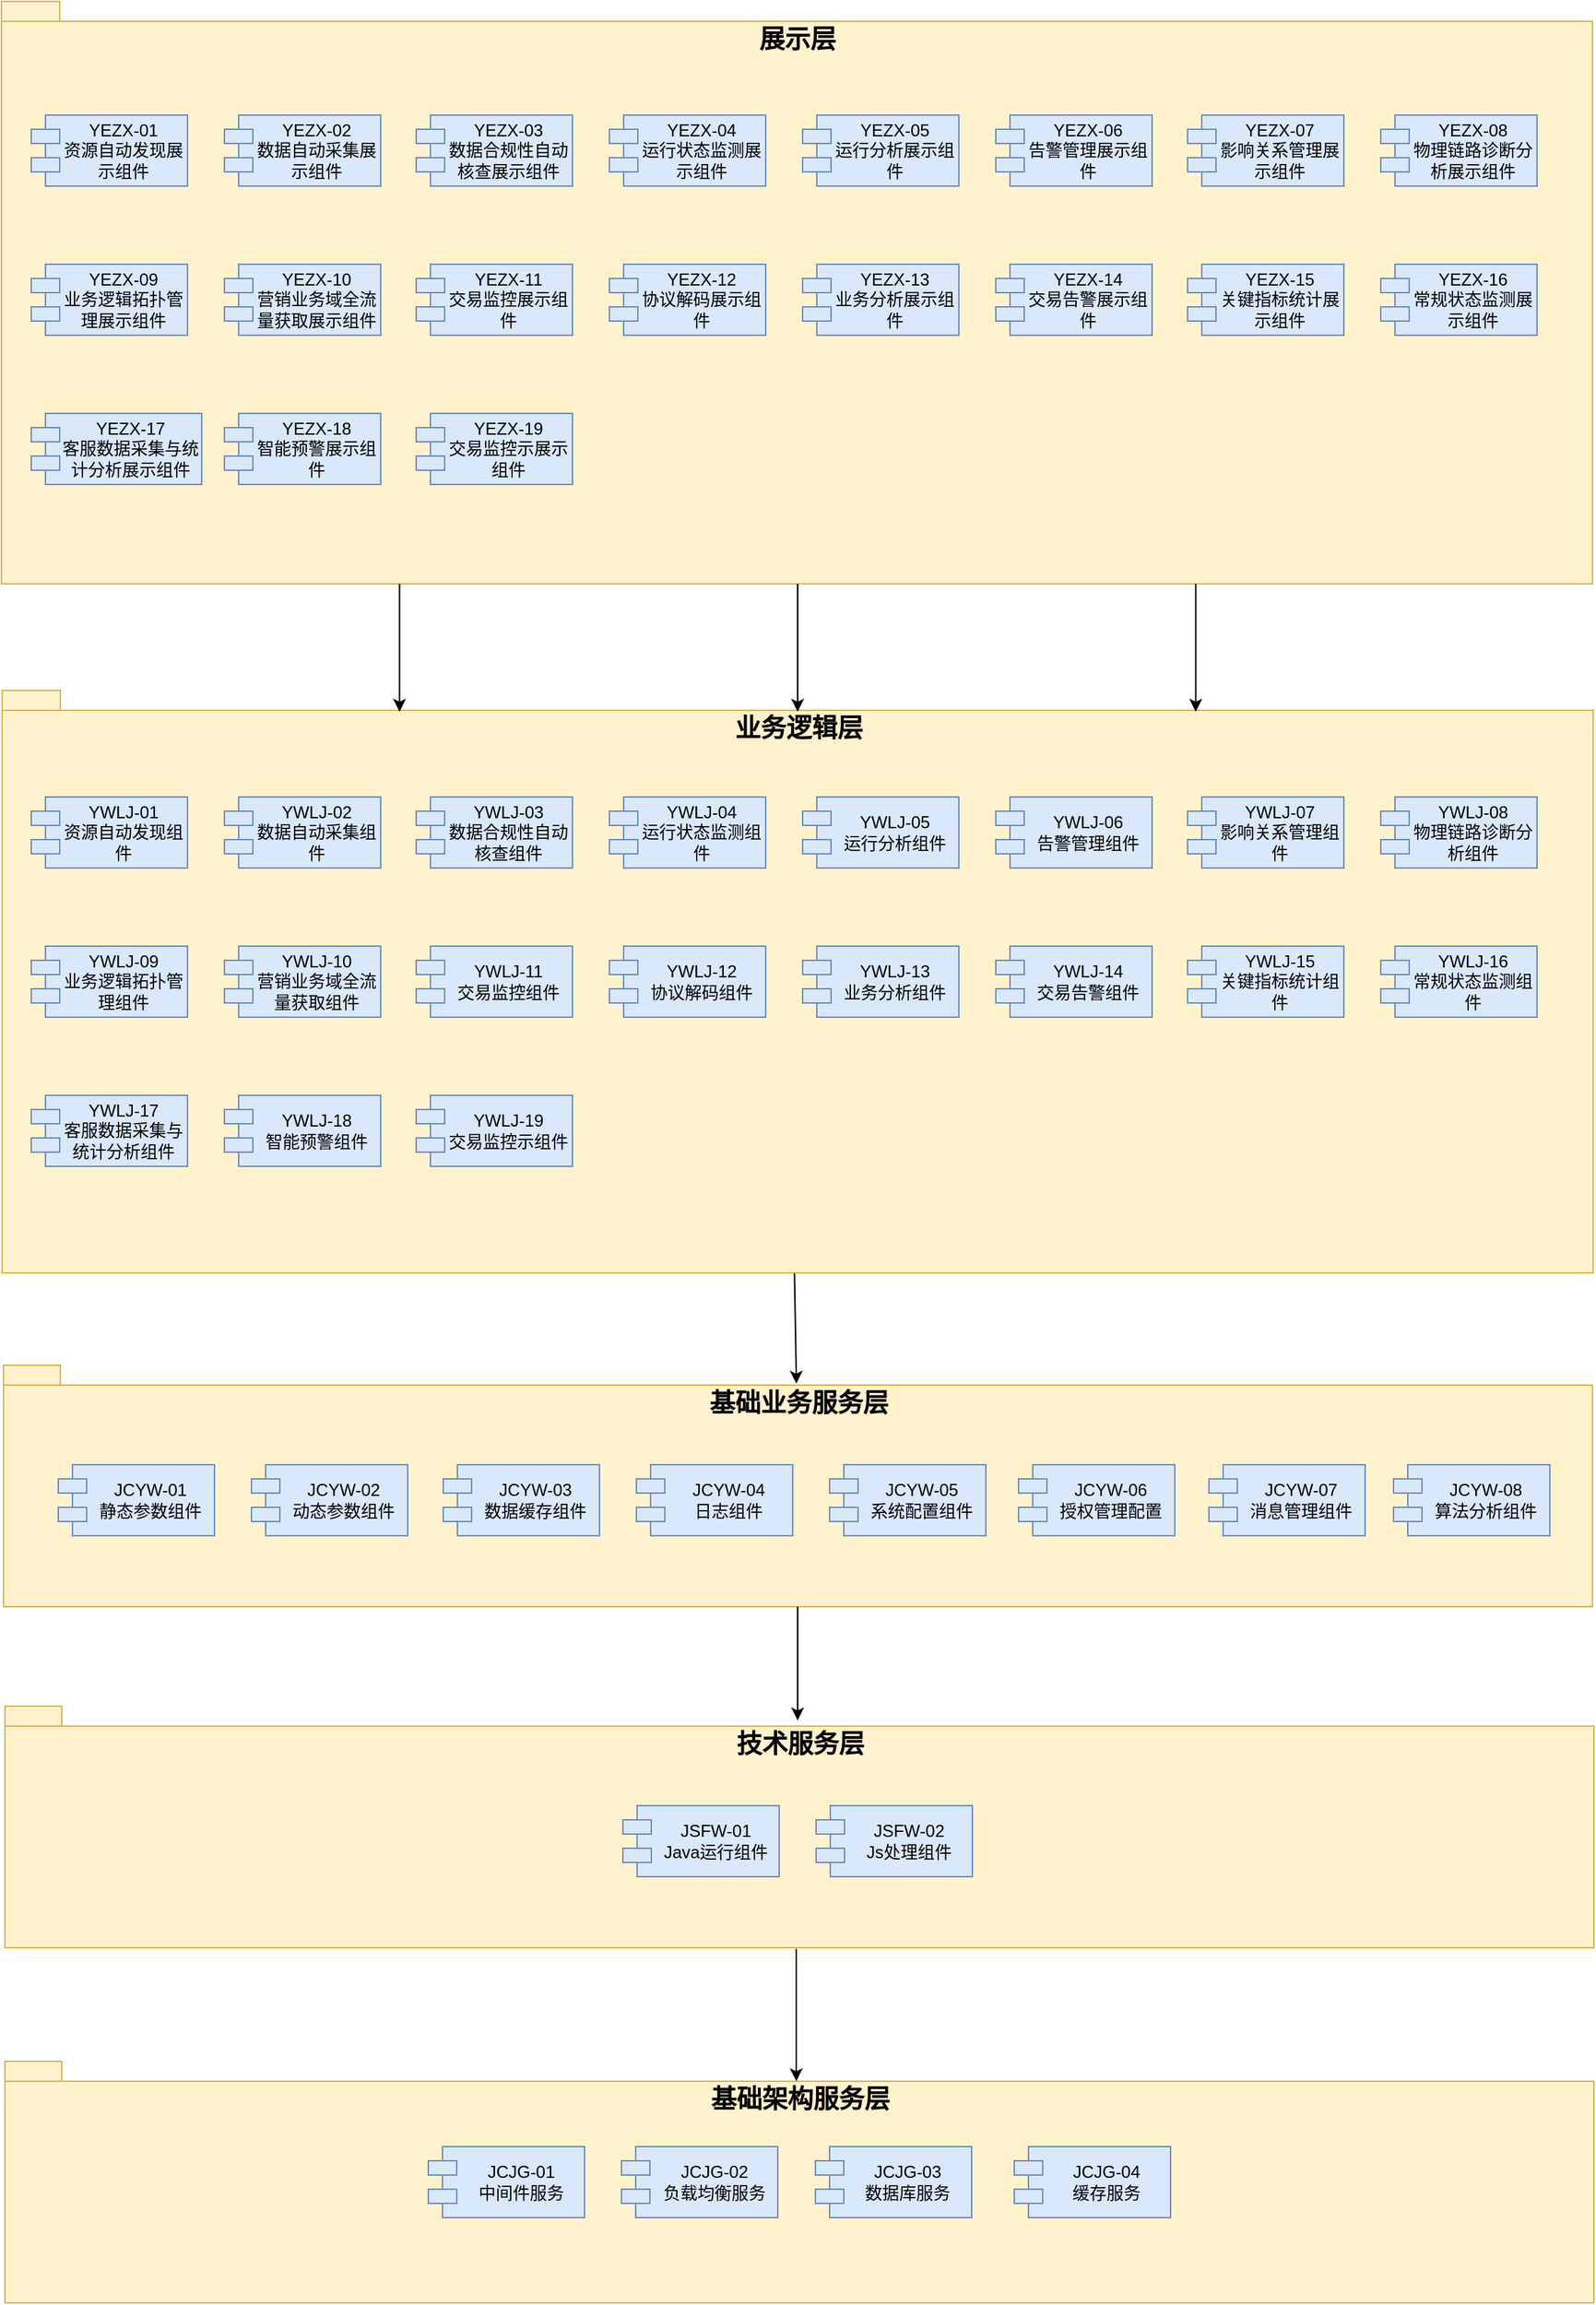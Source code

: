 <mxfile version="20.2.3" type="github">
  <diagram id="-nUlbiPWIa_YUagmwYu6" name="第 1 页">
    <mxGraphModel dx="2062" dy="1058" grid="1" gridSize="10" guides="1" tooltips="1" connect="1" arrows="1" fold="1" page="1" pageScale="1" pageWidth="1200" pageHeight="1920" math="0" shadow="0">
      <root>
        <mxCell id="0" />
        <mxCell id="1" parent="0" />
        <mxCell id="xfbAxuXr3Si1YzYXhxK_-109" value="基础架构服务层" style="shape=folder;fontStyle=1;spacingTop=10;tabWidth=40;tabHeight=14;tabPosition=left;html=1;fontSize=18;verticalAlign=top;fillColor=#fff2cc;strokeColor=#d6b656;" parent="1" vertex="1">
          <mxGeometry x="42.5" y="1470" width="1118.5" height="170" as="geometry" />
        </mxCell>
        <mxCell id="xfbAxuXr3Si1YzYXhxK_-108" value="技术服务层" style="shape=folder;fontStyle=1;spacingTop=10;tabWidth=40;tabHeight=14;tabPosition=left;html=1;fontSize=18;verticalAlign=top;fillColor=#fff2cc;strokeColor=#d6b656;" parent="1" vertex="1">
          <mxGeometry x="42.5" y="1220" width="1118.5" height="170" as="geometry" />
        </mxCell>
        <mxCell id="xfbAxuXr3Si1YzYXhxK_-104" value="基础业务服务层" style="shape=folder;fontStyle=1;spacingTop=10;tabWidth=40;tabHeight=14;tabPosition=left;html=1;fontSize=18;verticalAlign=top;fillColor=#fff2cc;strokeColor=#d6b656;" parent="1" vertex="1">
          <mxGeometry x="41.5" y="980" width="1118.5" height="170" as="geometry" />
        </mxCell>
        <mxCell id="xfbAxuXr3Si1YzYXhxK_-103" value="业务逻辑层" style="shape=folder;fontStyle=1;spacingTop=10;tabWidth=40;tabHeight=14;tabPosition=left;html=1;fontSize=18;verticalAlign=top;fillColor=#fff2cc;strokeColor=#d6b656;" parent="1" vertex="1">
          <mxGeometry x="40.5" y="505" width="1120" height="410" as="geometry" />
        </mxCell>
        <mxCell id="xfbAxuXr3Si1YzYXhxK_-101" value="展示层" style="shape=folder;fontStyle=1;spacingTop=10;tabWidth=40;tabHeight=14;tabPosition=left;html=1;fontSize=18;verticalAlign=top;fillColor=#fff2cc;strokeColor=#d6b656;" parent="1" vertex="1">
          <mxGeometry x="40" y="20" width="1120" height="410" as="geometry" />
        </mxCell>
        <mxCell id="xfbAxuXr3Si1YzYXhxK_-96" style="edgeStyle=orthogonalEdgeStyle;rounded=0;orthogonalLoop=1;jettySize=auto;html=1;exitX=0.5;exitY=1;exitDx=0;exitDy=0;entryX=0.5;entryY=0;entryDx=0;entryDy=0;fontSize=16;" parent="1" edge="1">
          <mxGeometry relative="1" as="geometry">
            <mxPoint x="600.5" y="1150" as="sourcePoint" />
            <mxPoint x="600.5" y="1230" as="targetPoint" />
          </mxGeometry>
        </mxCell>
        <mxCell id="xfbAxuXr3Si1YzYXhxK_-35" value="YWLJ-01&#xa;资源自动发现组件" style="shape=module;align=center;spacingLeft=20;align=center;verticalAlign=middle;whiteSpace=wrap;labelPosition=center;verticalLabelPosition=middle;fillColor=#dae8fc;strokeColor=#6c8ebf;" parent="1" vertex="1">
          <mxGeometry x="61" y="580" width="110" height="50" as="geometry" />
        </mxCell>
        <mxCell id="xfbAxuXr3Si1YzYXhxK_-36" value="YWLJ-02&#xa;数据自动采集组件" style="shape=module;align=center;spacingLeft=20;align=center;verticalAlign=middle;whiteSpace=wrap;labelPosition=center;verticalLabelPosition=middle;fillColor=#dae8fc;strokeColor=#6c8ebf;" parent="1" vertex="1">
          <mxGeometry x="197" y="580" width="110" height="50" as="geometry" />
        </mxCell>
        <mxCell id="xfbAxuXr3Si1YzYXhxK_-37" value="YWLJ-03&#xa;数据合规性自动核查组件" style="shape=module;align=center;spacingLeft=20;align=center;verticalAlign=middle;whiteSpace=wrap;labelPosition=center;verticalLabelPosition=middle;fillColor=#dae8fc;strokeColor=#6c8ebf;" parent="1" vertex="1">
          <mxGeometry x="332" y="580" width="110" height="50" as="geometry" />
        </mxCell>
        <mxCell id="xfbAxuXr3Si1YzYXhxK_-38" value="YWLJ-04&#xa;运行状态监测组件" style="shape=module;align=center;spacingLeft=20;align=center;verticalAlign=middle;whiteSpace=wrap;labelPosition=center;verticalLabelPosition=middle;fillColor=#dae8fc;strokeColor=#6c8ebf;" parent="1" vertex="1">
          <mxGeometry x="468" y="580" width="110" height="50" as="geometry" />
        </mxCell>
        <mxCell id="xfbAxuXr3Si1YzYXhxK_-39" value="YWLJ-06&#xa;告警管理组件" style="shape=module;align=center;spacingLeft=20;align=center;verticalAlign=middle;whiteSpace=wrap;labelPosition=center;verticalLabelPosition=middle;fillColor=#dae8fc;strokeColor=#6c8ebf;" parent="1" vertex="1">
          <mxGeometry x="740" y="580" width="110" height="50" as="geometry" />
        </mxCell>
        <mxCell id="xfbAxuXr3Si1YzYXhxK_-40" value="YWLJ-09&#xa;业务逻辑拓扑管理组件" style="shape=module;align=center;spacingLeft=20;align=center;verticalAlign=middle;whiteSpace=wrap;labelPosition=center;verticalLabelPosition=middle;fillColor=#dae8fc;strokeColor=#6c8ebf;" parent="1" vertex="1">
          <mxGeometry x="61" y="685" width="110" height="50" as="geometry" />
        </mxCell>
        <mxCell id="xfbAxuXr3Si1YzYXhxK_-41" value="YWLJ-10&#xa;营销业务域全流量获取组件" style="shape=module;align=center;spacingLeft=20;align=center;verticalAlign=middle;whiteSpace=wrap;labelPosition=center;verticalLabelPosition=middle;fillColor=#dae8fc;strokeColor=#6c8ebf;" parent="1" vertex="1">
          <mxGeometry x="197" y="685" width="110" height="50" as="geometry" />
        </mxCell>
        <mxCell id="xfbAxuXr3Si1YzYXhxK_-42" value="YWLJ-11&#xa;交易监控组件" style="shape=module;align=center;spacingLeft=20;align=center;verticalAlign=middle;whiteSpace=wrap;labelPosition=center;verticalLabelPosition=middle;fillColor=#dae8fc;strokeColor=#6c8ebf;" parent="1" vertex="1">
          <mxGeometry x="332" y="685" width="110" height="50" as="geometry" />
        </mxCell>
        <mxCell id="xfbAxuXr3Si1YzYXhxK_-43" value="YWLJ-12&#xa;协议解码组件" style="shape=module;align=center;spacingLeft=20;align=center;verticalAlign=middle;whiteSpace=wrap;labelPosition=center;verticalLabelPosition=middle;fillColor=#dae8fc;strokeColor=#6c8ebf;" parent="1" vertex="1">
          <mxGeometry x="468" y="685" width="110" height="50" as="geometry" />
        </mxCell>
        <mxCell id="xfbAxuXr3Si1YzYXhxK_-44" value="YWLJ-05&#xa;运行分析组件" style="shape=module;align=center;spacingLeft=20;align=center;verticalAlign=middle;whiteSpace=wrap;labelPosition=center;verticalLabelPosition=middle;fillColor=#dae8fc;strokeColor=#6c8ebf;" parent="1" vertex="1">
          <mxGeometry x="604" y="580" width="110" height="50" as="geometry" />
        </mxCell>
        <mxCell id="xfbAxuXr3Si1YzYXhxK_-45" value="YWLJ-07&#xa;影响关系管理组件" style="shape=module;align=center;spacingLeft=20;align=center;verticalAlign=middle;whiteSpace=wrap;labelPosition=center;verticalLabelPosition=middle;fillColor=#dae8fc;strokeColor=#6c8ebf;" parent="1" vertex="1">
          <mxGeometry x="875" y="580" width="110" height="50" as="geometry" />
        </mxCell>
        <mxCell id="xfbAxuXr3Si1YzYXhxK_-46" value="YWLJ-08&#xa;物理链路诊断分析组件" style="shape=module;align=center;spacingLeft=20;align=center;verticalAlign=middle;whiteSpace=wrap;labelPosition=center;verticalLabelPosition=middle;fillColor=#dae8fc;strokeColor=#6c8ebf;" parent="1" vertex="1">
          <mxGeometry x="1011" y="580" width="110" height="50" as="geometry" />
        </mxCell>
        <mxCell id="xfbAxuXr3Si1YzYXhxK_-47" value="YWLJ-13&#xa;业务分析组件" style="shape=module;align=center;spacingLeft=20;align=center;verticalAlign=middle;whiteSpace=wrap;labelPosition=center;verticalLabelPosition=middle;fillColor=#dae8fc;strokeColor=#6c8ebf;" parent="1" vertex="1">
          <mxGeometry x="604" y="685" width="110" height="50" as="geometry" />
        </mxCell>
        <mxCell id="xfbAxuXr3Si1YzYXhxK_-48" value="YWLJ-14&#xa;交易告警组件" style="shape=module;align=center;spacingLeft=20;align=center;verticalAlign=middle;whiteSpace=wrap;labelPosition=center;verticalLabelPosition=middle;fillColor=#dae8fc;strokeColor=#6c8ebf;" parent="1" vertex="1">
          <mxGeometry x="740" y="685" width="110" height="50" as="geometry" />
        </mxCell>
        <mxCell id="xfbAxuXr3Si1YzYXhxK_-49" value="YWLJ-19&#xa;交易监控示组件" style="shape=module;align=center;spacingLeft=20;align=center;verticalAlign=middle;whiteSpace=wrap;labelPosition=center;verticalLabelPosition=middle;fillColor=#dae8fc;strokeColor=#6c8ebf;" parent="1" vertex="1">
          <mxGeometry x="332" y="790" width="110" height="50" as="geometry" />
        </mxCell>
        <mxCell id="xfbAxuXr3Si1YzYXhxK_-50" value="YWLJ-15&#xa;关键指标统计组件" style="shape=module;align=center;spacingLeft=20;align=center;verticalAlign=middle;whiteSpace=wrap;labelPosition=center;verticalLabelPosition=middle;fillColor=#dae8fc;strokeColor=#6c8ebf;" parent="1" vertex="1">
          <mxGeometry x="875" y="685" width="110" height="50" as="geometry" />
        </mxCell>
        <mxCell id="xfbAxuXr3Si1YzYXhxK_-51" value="YWLJ-16&#xa;常规状态监测组件" style="shape=module;align=center;spacingLeft=20;align=center;verticalAlign=middle;whiteSpace=wrap;labelPosition=center;verticalLabelPosition=middle;fillColor=#dae8fc;strokeColor=#6c8ebf;" parent="1" vertex="1">
          <mxGeometry x="1011" y="685" width="110" height="50" as="geometry" />
        </mxCell>
        <mxCell id="xfbAxuXr3Si1YzYXhxK_-52" value="YWLJ-17&#xa;客服数据采集与统计分析组件" style="shape=module;align=center;spacingLeft=20;align=center;verticalAlign=middle;whiteSpace=wrap;labelPosition=center;verticalLabelPosition=middle;fillColor=#dae8fc;strokeColor=#6c8ebf;" parent="1" vertex="1">
          <mxGeometry x="61" y="790" width="110" height="50" as="geometry" />
        </mxCell>
        <mxCell id="xfbAxuXr3Si1YzYXhxK_-53" value="YWLJ-18&#xa;智能预警组件" style="shape=module;align=center;spacingLeft=20;align=center;verticalAlign=middle;whiteSpace=wrap;labelPosition=center;verticalLabelPosition=middle;fillColor=#dae8fc;strokeColor=#6c8ebf;" parent="1" vertex="1">
          <mxGeometry x="197" y="790" width="110" height="50" as="geometry" />
        </mxCell>
        <mxCell id="xfbAxuXr3Si1YzYXhxK_-76" value="JCYW-01&#xa;静态参数组件" style="shape=module;align=center;spacingLeft=20;align=center;verticalAlign=middle;whiteSpace=wrap;labelPosition=center;verticalLabelPosition=middle;fillColor=#dae8fc;strokeColor=#6c8ebf;" parent="1" vertex="1">
          <mxGeometry x="80" y="1050" width="110" height="50" as="geometry" />
        </mxCell>
        <mxCell id="xfbAxuXr3Si1YzYXhxK_-77" value="JCYW-02&#xa;动态参数组件" style="shape=module;align=center;spacingLeft=20;align=center;verticalAlign=middle;whiteSpace=wrap;labelPosition=center;verticalLabelPosition=middle;fillColor=#dae8fc;strokeColor=#6c8ebf;" parent="1" vertex="1">
          <mxGeometry x="216" y="1050" width="110" height="50" as="geometry" />
        </mxCell>
        <mxCell id="xfbAxuXr3Si1YzYXhxK_-78" value="JCYW-03&#xa;数据缓存组件" style="shape=module;align=center;spacingLeft=20;align=center;verticalAlign=middle;whiteSpace=wrap;labelPosition=center;verticalLabelPosition=middle;fillColor=#dae8fc;strokeColor=#6c8ebf;" parent="1" vertex="1">
          <mxGeometry x="351" y="1050" width="110" height="50" as="geometry" />
        </mxCell>
        <mxCell id="xfbAxuXr3Si1YzYXhxK_-79" value="JCYW-04&#xa;日志组件" style="shape=module;align=center;spacingLeft=20;align=center;verticalAlign=middle;whiteSpace=wrap;labelPosition=center;verticalLabelPosition=middle;fillColor=#dae8fc;strokeColor=#6c8ebf;" parent="1" vertex="1">
          <mxGeometry x="487" y="1050" width="110" height="50" as="geometry" />
        </mxCell>
        <mxCell id="xfbAxuXr3Si1YzYXhxK_-81" value="JCYW-05&#xa;系统配置组件" style="shape=module;align=center;spacingLeft=20;align=center;verticalAlign=middle;whiteSpace=wrap;labelPosition=center;verticalLabelPosition=middle;fillColor=#dae8fc;strokeColor=#6c8ebf;" parent="1" vertex="1">
          <mxGeometry x="623" y="1050" width="110" height="50" as="geometry" />
        </mxCell>
        <mxCell id="xfbAxuXr3Si1YzYXhxK_-87" style="edgeStyle=orthogonalEdgeStyle;rounded=0;orthogonalLoop=1;jettySize=auto;html=1;exitX=0.25;exitY=1;exitDx=0;exitDy=0;entryX=0.25;entryY=0;entryDx=0;entryDy=0;fontSize=16;" parent="1" edge="1">
          <mxGeometry relative="1" as="geometry">
            <mxPoint x="320.25" y="430.0" as="sourcePoint" />
            <mxPoint x="320.25" y="520" as="targetPoint" />
          </mxGeometry>
        </mxCell>
        <mxCell id="xfbAxuXr3Si1YzYXhxK_-88" style="edgeStyle=orthogonalEdgeStyle;rounded=0;orthogonalLoop=1;jettySize=auto;html=1;exitX=0.5;exitY=1;exitDx=0;exitDy=0;entryX=0.5;entryY=0;entryDx=0;entryDy=0;fontSize=16;" parent="1" edge="1">
          <mxGeometry relative="1" as="geometry">
            <mxPoint x="600.5" y="430.0" as="sourcePoint" />
            <mxPoint x="600.5" y="520" as="targetPoint" />
          </mxGeometry>
        </mxCell>
        <mxCell id="xfbAxuXr3Si1YzYXhxK_-89" style="edgeStyle=orthogonalEdgeStyle;rounded=0;orthogonalLoop=1;jettySize=auto;html=1;exitX=0.75;exitY=1;exitDx=0;exitDy=0;entryX=0.75;entryY=0;entryDx=0;entryDy=0;fontSize=16;" parent="1" edge="1">
          <mxGeometry relative="1" as="geometry">
            <mxPoint x="880.75" y="430.0" as="sourcePoint" />
            <mxPoint x="880.75" y="520" as="targetPoint" />
          </mxGeometry>
        </mxCell>
        <mxCell id="xfbAxuXr3Si1YzYXhxK_-93" value="JSFW-01&#xa;Java运行组件" style="shape=module;align=center;spacingLeft=20;align=center;verticalAlign=middle;whiteSpace=wrap;labelPosition=center;verticalLabelPosition=middle;fillColor=#dae8fc;strokeColor=#6c8ebf;" parent="1" vertex="1">
          <mxGeometry x="477.5" y="1290" width="110" height="50" as="geometry" />
        </mxCell>
        <mxCell id="xfbAxuXr3Si1YzYXhxK_-94" value="JSFW-02&#xa;Js处理组件" style="shape=module;align=center;spacingLeft=20;align=center;verticalAlign=middle;whiteSpace=wrap;labelPosition=center;verticalLabelPosition=middle;fillColor=#dae8fc;strokeColor=#6c8ebf;" parent="1" vertex="1">
          <mxGeometry x="613.5" y="1290" width="110" height="50" as="geometry" />
        </mxCell>
        <mxCell id="xfbAxuXr3Si1YzYXhxK_-98" value="JCJG-01&#xa;中间件服务" style="shape=module;align=center;spacingLeft=20;align=center;verticalAlign=middle;whiteSpace=wrap;labelPosition=center;verticalLabelPosition=middle;fillColor=#dae8fc;strokeColor=#6c8ebf;" parent="1" vertex="1">
          <mxGeometry x="340.5" y="1530" width="110" height="50" as="geometry" />
        </mxCell>
        <mxCell id="xfbAxuXr3Si1YzYXhxK_-99" value="JCJG-02&#xa;负载均衡服务" style="shape=module;align=center;spacingLeft=20;align=center;verticalAlign=middle;whiteSpace=wrap;labelPosition=center;verticalLabelPosition=middle;fillColor=#dae8fc;strokeColor=#6c8ebf;" parent="1" vertex="1">
          <mxGeometry x="476.5" y="1530" width="110" height="50" as="geometry" />
        </mxCell>
        <mxCell id="xfbAxuXr3Si1YzYXhxK_-2" value="YEZX-01&#xa;资源自动发现展示组件" style="shape=module;align=center;spacingLeft=20;align=center;verticalAlign=middle;labelPosition=center;verticalLabelPosition=middle;fillColor=#dae8fc;strokeColor=#6c8ebf;whiteSpace=wrap;" parent="1" vertex="1">
          <mxGeometry x="61" y="100" width="110" height="50" as="geometry" />
        </mxCell>
        <mxCell id="xfbAxuXr3Si1YzYXhxK_-3" value="YEZX-02&#xa;数据自动采集展示组件" style="shape=module;align=center;spacingLeft=20;align=center;verticalAlign=middle;whiteSpace=wrap;labelPosition=center;verticalLabelPosition=middle;fillColor=#dae8fc;strokeColor=#6c8ebf;" parent="1" vertex="1">
          <mxGeometry x="197" y="100" width="110" height="50" as="geometry" />
        </mxCell>
        <mxCell id="xfbAxuXr3Si1YzYXhxK_-4" value="YEZX-03&#xa;数据合规性自动核查展示组件" style="shape=module;align=center;spacingLeft=20;align=center;verticalAlign=middle;whiteSpace=wrap;labelPosition=center;verticalLabelPosition=middle;fillColor=#dae8fc;strokeColor=#6c8ebf;" parent="1" vertex="1">
          <mxGeometry x="332" y="100" width="110" height="50" as="geometry" />
        </mxCell>
        <mxCell id="xfbAxuXr3Si1YzYXhxK_-5" value="YEZX-04&#xa;运行状态监测展示组件" style="shape=module;align=center;spacingLeft=20;align=center;verticalAlign=middle;whiteSpace=wrap;labelPosition=center;verticalLabelPosition=middle;fillColor=#dae8fc;strokeColor=#6c8ebf;" parent="1" vertex="1">
          <mxGeometry x="468" y="100" width="110" height="50" as="geometry" />
        </mxCell>
        <mxCell id="xfbAxuXr3Si1YzYXhxK_-6" value="YEZX-06&#xa;告警管理展示组件" style="shape=module;align=center;spacingLeft=20;align=center;verticalAlign=middle;whiteSpace=wrap;labelPosition=center;verticalLabelPosition=middle;fillColor=#dae8fc;strokeColor=#6c8ebf;" parent="1" vertex="1">
          <mxGeometry x="740" y="100" width="110" height="50" as="geometry" />
        </mxCell>
        <mxCell id="xfbAxuXr3Si1YzYXhxK_-7" value="YEZX-09&#xa;业务逻辑拓扑管理展示组件" style="shape=module;align=center;spacingLeft=20;align=center;verticalAlign=middle;whiteSpace=wrap;labelPosition=center;verticalLabelPosition=middle;fillColor=#dae8fc;strokeColor=#6c8ebf;" parent="1" vertex="1">
          <mxGeometry x="61" y="205" width="110" height="50" as="geometry" />
        </mxCell>
        <mxCell id="xfbAxuXr3Si1YzYXhxK_-10" value="YEZX-10&#xa;营销业务域全流量获取展示组件" style="shape=module;align=center;spacingLeft=20;align=center;verticalAlign=middle;whiteSpace=wrap;labelPosition=center;verticalLabelPosition=middle;fillColor=#dae8fc;strokeColor=#6c8ebf;" parent="1" vertex="1">
          <mxGeometry x="197" y="205" width="110" height="50" as="geometry" />
        </mxCell>
        <mxCell id="xfbAxuXr3Si1YzYXhxK_-12" value="YEZX-11&#xa;交易监控展示组件" style="shape=module;align=center;spacingLeft=20;align=center;verticalAlign=middle;whiteSpace=wrap;labelPosition=center;verticalLabelPosition=middle;fillColor=#dae8fc;strokeColor=#6c8ebf;" parent="1" vertex="1">
          <mxGeometry x="332" y="205" width="110" height="50" as="geometry" />
        </mxCell>
        <mxCell id="xfbAxuXr3Si1YzYXhxK_-13" value="YEZX-12&#xa;协议解码展示组件" style="shape=module;align=center;spacingLeft=20;align=center;verticalAlign=middle;whiteSpace=wrap;labelPosition=center;verticalLabelPosition=middle;fillColor=#dae8fc;strokeColor=#6c8ebf;" parent="1" vertex="1">
          <mxGeometry x="468" y="205" width="110" height="50" as="geometry" />
        </mxCell>
        <mxCell id="xfbAxuXr3Si1YzYXhxK_-14" value="YEZX-05&#xa;运行分析展示组件" style="shape=module;align=center;spacingLeft=20;align=center;verticalAlign=middle;whiteSpace=wrap;labelPosition=center;verticalLabelPosition=middle;fillColor=#dae8fc;strokeColor=#6c8ebf;" parent="1" vertex="1">
          <mxGeometry x="604" y="100" width="110" height="50" as="geometry" />
        </mxCell>
        <mxCell id="xfbAxuXr3Si1YzYXhxK_-15" value="YEZX-07&#xa;影响关系管理展示组件" style="shape=module;align=center;spacingLeft=20;align=center;verticalAlign=middle;whiteSpace=wrap;labelPosition=center;verticalLabelPosition=middle;fillColor=#dae8fc;strokeColor=#6c8ebf;" parent="1" vertex="1">
          <mxGeometry x="875" y="100" width="110" height="50" as="geometry" />
        </mxCell>
        <mxCell id="xfbAxuXr3Si1YzYXhxK_-16" value="YEZX-08&#xa;物理链路诊断分析展示组件" style="shape=module;align=center;spacingLeft=20;align=center;verticalAlign=middle;whiteSpace=wrap;labelPosition=center;verticalLabelPosition=middle;fillColor=#dae8fc;strokeColor=#6c8ebf;" parent="1" vertex="1">
          <mxGeometry x="1011" y="100" width="110" height="50" as="geometry" />
        </mxCell>
        <mxCell id="xfbAxuXr3Si1YzYXhxK_-17" value="YEZX-13&#xa;业务分析展示组件" style="shape=module;align=center;spacingLeft=20;align=center;verticalAlign=middle;whiteSpace=wrap;labelPosition=center;verticalLabelPosition=middle;fillColor=#dae8fc;strokeColor=#6c8ebf;" parent="1" vertex="1">
          <mxGeometry x="604" y="205" width="110" height="50" as="geometry" />
        </mxCell>
        <mxCell id="xfbAxuXr3Si1YzYXhxK_-18" value="YEZX-14&#xa;交易告警展示组件" style="shape=module;align=center;spacingLeft=20;align=center;verticalAlign=middle;whiteSpace=wrap;labelPosition=center;verticalLabelPosition=middle;fillColor=#dae8fc;strokeColor=#6c8ebf;" parent="1" vertex="1">
          <mxGeometry x="740" y="205" width="110" height="50" as="geometry" />
        </mxCell>
        <mxCell id="xfbAxuXr3Si1YzYXhxK_-19" value="YEZX-19&#xa;交易监控示展示组件" style="shape=module;align=center;spacingLeft=20;align=center;verticalAlign=middle;whiteSpace=wrap;labelPosition=center;verticalLabelPosition=middle;fillColor=#dae8fc;strokeColor=#6c8ebf;" parent="1" vertex="1">
          <mxGeometry x="332" y="310" width="110" height="50" as="geometry" />
        </mxCell>
        <mxCell id="xfbAxuXr3Si1YzYXhxK_-20" value="YEZX-15&#xa;关键指标统计展示组件" style="shape=module;align=center;spacingLeft=20;align=center;verticalAlign=middle;whiteSpace=wrap;labelPosition=center;verticalLabelPosition=middle;fillColor=#dae8fc;strokeColor=#6c8ebf;" parent="1" vertex="1">
          <mxGeometry x="875" y="205" width="110" height="50" as="geometry" />
        </mxCell>
        <mxCell id="xfbAxuXr3Si1YzYXhxK_-21" value="YEZX-16&#xa;常规状态监测展示组件" style="shape=module;align=center;spacingLeft=20;align=center;verticalAlign=middle;whiteSpace=wrap;labelPosition=center;verticalLabelPosition=middle;fillColor=#dae8fc;strokeColor=#6c8ebf;" parent="1" vertex="1">
          <mxGeometry x="1011" y="205" width="110" height="50" as="geometry" />
        </mxCell>
        <mxCell id="xfbAxuXr3Si1YzYXhxK_-22" value="YEZX-17&#xa;客服数据采集与统计分析展示组件" style="shape=module;align=center;spacingLeft=20;align=center;verticalAlign=middle;whiteSpace=wrap;labelPosition=center;verticalLabelPosition=middle;fillColor=#dae8fc;strokeColor=#6c8ebf;" parent="1" vertex="1">
          <mxGeometry x="61" y="310" width="120" height="50" as="geometry" />
        </mxCell>
        <mxCell id="xfbAxuXr3Si1YzYXhxK_-23" value="YEZX-18&#xa;智能预警展示组件" style="shape=module;align=center;spacingLeft=20;align=center;verticalAlign=middle;whiteSpace=wrap;labelPosition=center;verticalLabelPosition=middle;fillColor=#dae8fc;strokeColor=#6c8ebf;" parent="1" vertex="1">
          <mxGeometry x="197" y="310" width="110" height="50" as="geometry" />
        </mxCell>
        <mxCell id="xfbAxuXr3Si1YzYXhxK_-107" value="" style="endArrow=classic;html=1;rounded=0;fontSize=18;exitX=0.498;exitY=1.001;exitDx=0;exitDy=0;exitPerimeter=0;entryX=0.499;entryY=0.076;entryDx=0;entryDy=0;entryPerimeter=0;" parent="1" source="xfbAxuXr3Si1YzYXhxK_-103" target="xfbAxuXr3Si1YzYXhxK_-104" edge="1">
          <mxGeometry width="50" height="50" relative="1" as="geometry">
            <mxPoint x="590" y="930" as="sourcePoint" />
            <mxPoint x="610" y="930" as="targetPoint" />
          </mxGeometry>
        </mxCell>
        <mxCell id="xfbAxuXr3Si1YzYXhxK_-110" value="" style="endArrow=classic;html=1;rounded=0;fontSize=18;exitX=0.498;exitY=1.005;exitDx=0;exitDy=0;exitPerimeter=0;entryX=0.498;entryY=0.082;entryDx=0;entryDy=0;entryPerimeter=0;" parent="1" source="xfbAxuXr3Si1YzYXhxK_-108" target="xfbAxuXr3Si1YzYXhxK_-109" edge="1">
          <mxGeometry width="50" height="50" relative="1" as="geometry">
            <mxPoint x="580" y="1450" as="sourcePoint" />
            <mxPoint x="630" y="1400" as="targetPoint" />
          </mxGeometry>
        </mxCell>
        <mxCell id="xfbAxuXr3Si1YzYXhxK_-111" value="JCJG-03&#xa;数据库服务" style="shape=module;align=center;spacingLeft=20;align=center;verticalAlign=middle;whiteSpace=wrap;labelPosition=center;verticalLabelPosition=middle;fillColor=#dae8fc;strokeColor=#6c8ebf;" parent="1" vertex="1">
          <mxGeometry x="613" y="1530" width="110" height="50" as="geometry" />
        </mxCell>
        <mxCell id="xfbAxuXr3Si1YzYXhxK_-112" value="JCJG-04&#xa;缓存服务" style="shape=module;align=center;spacingLeft=20;align=center;verticalAlign=middle;whiteSpace=wrap;labelPosition=center;verticalLabelPosition=middle;fillColor=#dae8fc;strokeColor=#6c8ebf;" parent="1" vertex="1">
          <mxGeometry x="753" y="1530" width="110" height="50" as="geometry" />
        </mxCell>
        <mxCell id="2LXU_3X6bgzTIwt-wgfQ-2" value="JCYW-06&#xa;授权管理配置" style="shape=module;align=center;spacingLeft=20;align=center;verticalAlign=middle;whiteSpace=wrap;labelPosition=center;verticalLabelPosition=middle;fillColor=#dae8fc;strokeColor=#6c8ebf;" vertex="1" parent="1">
          <mxGeometry x="756" y="1050" width="110" height="50" as="geometry" />
        </mxCell>
        <mxCell id="2LXU_3X6bgzTIwt-wgfQ-3" value="JCYW-07&#xa;消息管理组件" style="shape=module;align=center;spacingLeft=20;align=center;verticalAlign=middle;whiteSpace=wrap;labelPosition=center;verticalLabelPosition=middle;fillColor=#dae8fc;strokeColor=#6c8ebf;" vertex="1" parent="1">
          <mxGeometry x="890" y="1050" width="110" height="50" as="geometry" />
        </mxCell>
        <mxCell id="2LXU_3X6bgzTIwt-wgfQ-4" value="JCYW-08&#xa;算法分析组件" style="shape=module;align=center;spacingLeft=20;align=center;verticalAlign=middle;whiteSpace=wrap;labelPosition=center;verticalLabelPosition=middle;fillColor=#dae8fc;strokeColor=#6c8ebf;" vertex="1" parent="1">
          <mxGeometry x="1020" y="1050" width="110" height="50" as="geometry" />
        </mxCell>
      </root>
    </mxGraphModel>
  </diagram>
</mxfile>
